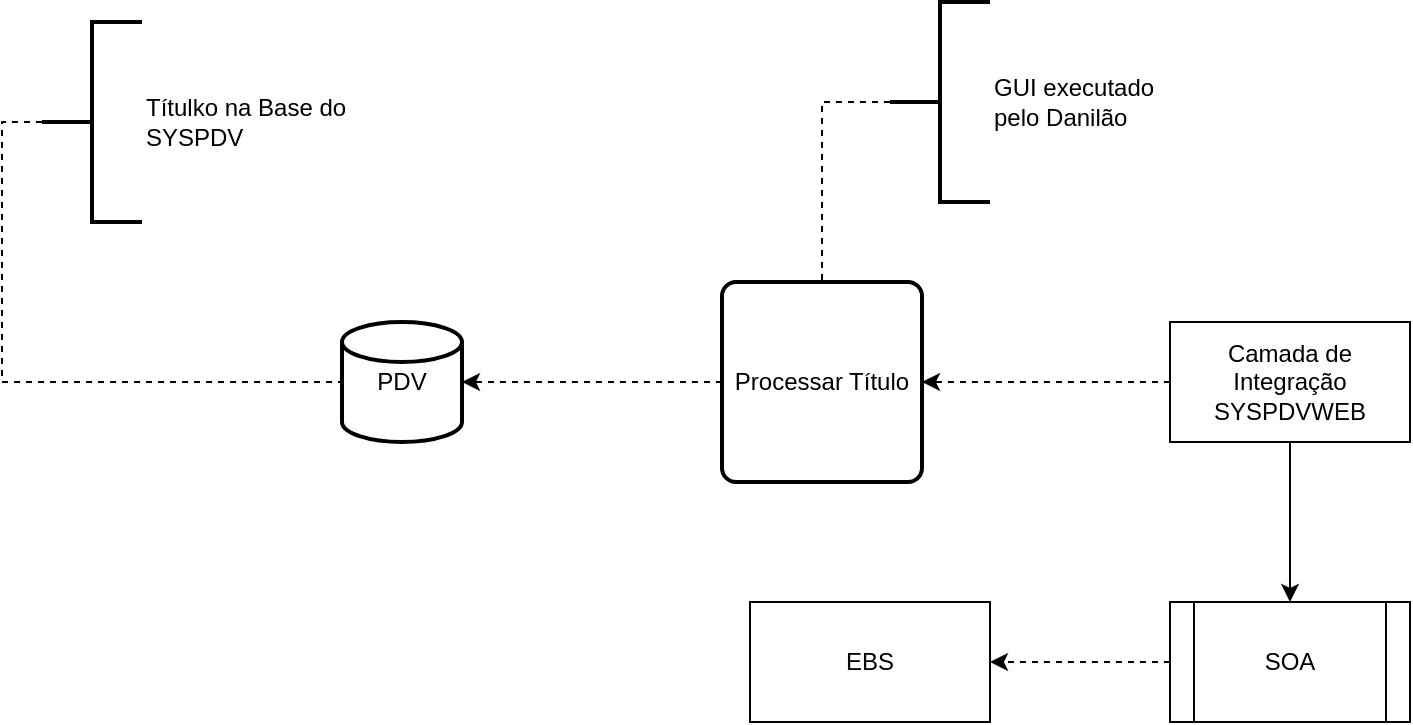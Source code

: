 <mxfile version="20.1.1" type="github" pages="2">
  <diagram id="C5RBs43oDa-KdzZeNtuy" name="Visão Geral">
    <mxGraphModel dx="868" dy="482" grid="1" gridSize="10" guides="1" tooltips="1" connect="1" arrows="1" fold="1" page="1" pageScale="1" pageWidth="827" pageHeight="1169" math="0" shadow="0">
      <root>
        <mxCell id="WIyWlLk6GJQsqaUBKTNV-0" />
        <mxCell id="WIyWlLk6GJQsqaUBKTNV-1" parent="WIyWlLk6GJQsqaUBKTNV-0" />
        <mxCell id="V4dSn1yUWXBajm0PAFUP-18" style="edgeStyle=orthogonalEdgeStyle;rounded=0;orthogonalLoop=1;jettySize=auto;html=1;exitX=0.5;exitY=0;exitDx=0;exitDy=0;dashed=1;strokeColor=default;" edge="1" parent="WIyWlLk6GJQsqaUBKTNV-1">
          <mxGeometry relative="1" as="geometry">
            <mxPoint x="464" y="280" as="sourcePoint" />
            <mxPoint x="464" y="280" as="targetPoint" />
          </mxGeometry>
        </mxCell>
        <mxCell id="V4dSn1yUWXBajm0PAFUP-8" value="" style="edgeStyle=orthogonalEdgeStyle;rounded=0;orthogonalLoop=1;jettySize=auto;html=1;" edge="1" parent="WIyWlLk6GJQsqaUBKTNV-1" source="V4dSn1yUWXBajm0PAFUP-2" target="V4dSn1yUWXBajm0PAFUP-19">
          <mxGeometry relative="1" as="geometry">
            <mxPoint x="674" y="430" as="targetPoint" />
          </mxGeometry>
        </mxCell>
        <mxCell id="V4dSn1yUWXBajm0PAFUP-17" style="edgeStyle=orthogonalEdgeStyle;rounded=0;orthogonalLoop=1;jettySize=auto;html=1;entryX=1;entryY=0.5;entryDx=0;entryDy=0;dashed=1;strokeColor=default;" edge="1" parent="WIyWlLk6GJQsqaUBKTNV-1" source="V4dSn1yUWXBajm0PAFUP-2" target="qqcVRRqt816fsxl7KmVo-2">
          <mxGeometry relative="1" as="geometry" />
        </mxCell>
        <mxCell id="V4dSn1yUWXBajm0PAFUP-2" value="Camada de Integração&lt;br&gt;SYSPDVWEB" style="rounded=0;whiteSpace=wrap;html=1;" vertex="1" parent="WIyWlLk6GJQsqaUBKTNV-1">
          <mxGeometry x="614" y="290" width="120" height="60" as="geometry" />
        </mxCell>
        <mxCell id="V4dSn1yUWXBajm0PAFUP-10" style="edgeStyle=orthogonalEdgeStyle;rounded=0;orthogonalLoop=1;jettySize=auto;html=1;dashed=1;exitX=0;exitY=0.5;exitDx=0;exitDy=0;exitPerimeter=0;endArrow=none;endFill=0;" edge="1" parent="WIyWlLk6GJQsqaUBKTNV-1" source="qqcVRRqt816fsxl7KmVo-3" target="qqcVRRqt816fsxl7KmVo-2">
          <mxGeometry relative="1" as="geometry">
            <mxPoint x="464" y="280" as="targetPoint" />
          </mxGeometry>
        </mxCell>
        <mxCell id="V4dSn1yUWXBajm0PAFUP-14" style="edgeStyle=orthogonalEdgeStyle;orthogonalLoop=1;jettySize=auto;html=1;rounded=0;strokeColor=default;dashed=1;entryX=0;entryY=0.5;entryDx=0;entryDy=0;entryPerimeter=0;exitX=0;exitY=0.5;exitDx=0;exitDy=0;exitPerimeter=0;endArrow=none;endFill=0;" edge="1" parent="WIyWlLk6GJQsqaUBKTNV-1" source="qqcVRRqt816fsxl7KmVo-1" target="qqcVRRqt816fsxl7KmVo-0">
          <mxGeometry relative="1" as="geometry">
            <mxPoint x="174" y="190" as="sourcePoint" />
          </mxGeometry>
        </mxCell>
        <mxCell id="V4dSn1yUWXBajm0PAFUP-16" style="edgeStyle=orthogonalEdgeStyle;rounded=0;orthogonalLoop=1;jettySize=auto;html=1;dashed=1;strokeColor=default;exitX=0;exitY=0.5;exitDx=0;exitDy=0;" edge="1" parent="WIyWlLk6GJQsqaUBKTNV-1" source="qqcVRRqt816fsxl7KmVo-2" target="qqcVRRqt816fsxl7KmVo-0">
          <mxGeometry relative="1" as="geometry" />
        </mxCell>
        <mxCell id="V4dSn1yUWXBajm0PAFUP-22" value="" style="edgeStyle=orthogonalEdgeStyle;rounded=0;orthogonalLoop=1;jettySize=auto;html=1;dashed=1;strokeColor=default;" edge="1" parent="WIyWlLk6GJQsqaUBKTNV-1" source="V4dSn1yUWXBajm0PAFUP-19" target="V4dSn1yUWXBajm0PAFUP-21">
          <mxGeometry relative="1" as="geometry" />
        </mxCell>
        <mxCell id="V4dSn1yUWXBajm0PAFUP-19" value="SOA" style="shape=process;whiteSpace=wrap;html=1;backgroundOutline=1;" vertex="1" parent="WIyWlLk6GJQsqaUBKTNV-1">
          <mxGeometry x="614" y="430" width="120" height="60" as="geometry" />
        </mxCell>
        <mxCell id="V4dSn1yUWXBajm0PAFUP-21" value="EBS" style="whiteSpace=wrap;html=1;" vertex="1" parent="WIyWlLk6GJQsqaUBKTNV-1">
          <mxGeometry x="404" y="430" width="120" height="60" as="geometry" />
        </mxCell>
        <mxCell id="qqcVRRqt816fsxl7KmVo-0" value="PDV" style="strokeWidth=2;html=1;shape=mxgraph.flowchart.database;whiteSpace=wrap;" vertex="1" parent="WIyWlLk6GJQsqaUBKTNV-1">
          <mxGeometry x="200" y="290" width="60" height="60" as="geometry" />
        </mxCell>
        <mxCell id="qqcVRRqt816fsxl7KmVo-1" value="&lt;span style=&quot;text-align: center;&quot;&gt;Títulko na Base do&lt;/span&gt;&lt;br style=&quot;text-align: center;&quot;&gt;&lt;span style=&quot;text-align: center;&quot;&gt;SYSPDV&lt;/span&gt;" style="strokeWidth=2;html=1;shape=mxgraph.flowchart.annotation_2;align=left;labelPosition=right;pointerEvents=1;" vertex="1" parent="WIyWlLk6GJQsqaUBKTNV-1">
          <mxGeometry x="50" y="140" width="50" height="100" as="geometry" />
        </mxCell>
        <mxCell id="qqcVRRqt816fsxl7KmVo-2" value="Processar Título" style="rounded=1;whiteSpace=wrap;html=1;absoluteArcSize=1;arcSize=14;strokeWidth=2;" vertex="1" parent="WIyWlLk6GJQsqaUBKTNV-1">
          <mxGeometry x="390" y="270" width="100" height="100" as="geometry" />
        </mxCell>
        <mxCell id="qqcVRRqt816fsxl7KmVo-3" value="&lt;span style=&quot;text-align: center;&quot;&gt;GUI executado&lt;/span&gt;&lt;br style=&quot;text-align: center;&quot;&gt;&lt;span style=&quot;text-align: center;&quot;&gt;pelo Danilão&lt;/span&gt;" style="strokeWidth=2;html=1;shape=mxgraph.flowchart.annotation_2;align=left;labelPosition=right;pointerEvents=1;" vertex="1" parent="WIyWlLk6GJQsqaUBKTNV-1">
          <mxGeometry x="474" y="130" width="50" height="100" as="geometry" />
        </mxCell>
      </root>
    </mxGraphModel>
  </diagram>
  <diagram id="-hCUMBFAPNp1XFupwe-Y" name="Processar Titulo">
    <mxGraphModel dx="868" dy="482" grid="1" gridSize="10" guides="1" tooltips="1" connect="1" arrows="1" fold="1" page="1" pageScale="1" pageWidth="827" pageHeight="1169" math="0" shadow="0">
      <root>
        <mxCell id="0" />
        <mxCell id="1" parent="0" />
      </root>
    </mxGraphModel>
  </diagram>
</mxfile>
